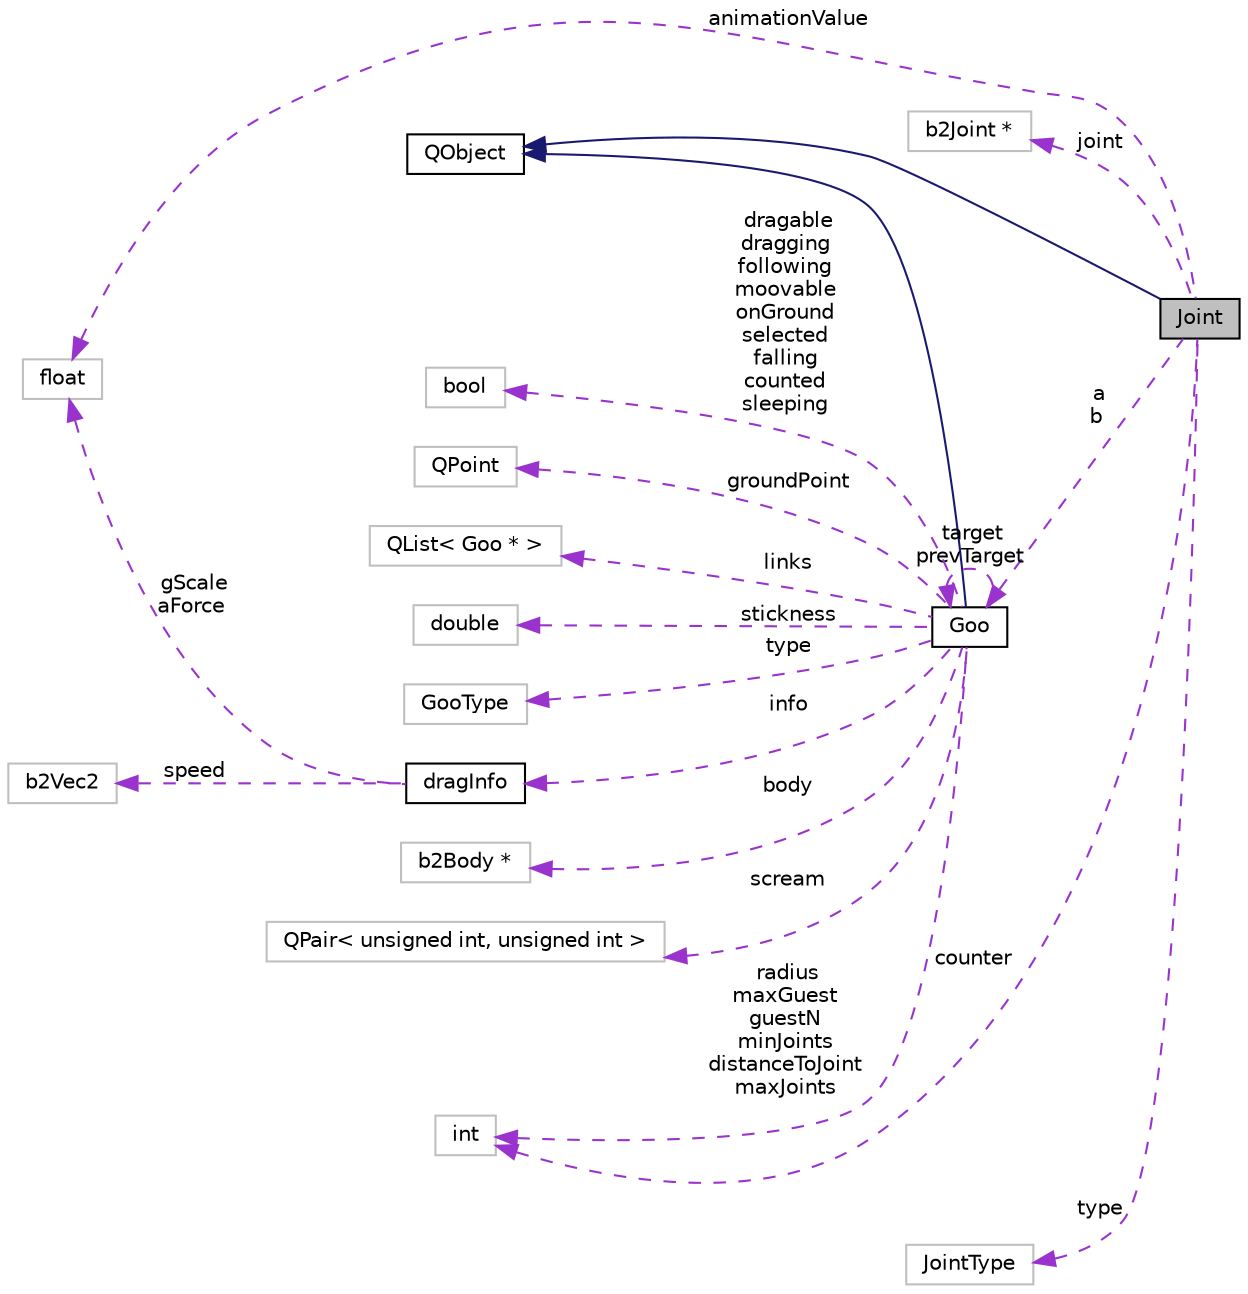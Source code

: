 digraph G
{
  edge [fontname="Helvetica",fontsize="10",labelfontname="Helvetica",labelfontsize="10"];
  node [fontname="Helvetica",fontsize="10",shape=record];
  rankdir="LR";
  Node1 [label="Joint",height=0.2,width=0.4,color="black", fillcolor="grey75", style="filled" fontcolor="black"];
  Node2 -> Node1 [dir="back",color="midnightblue",fontsize="10",style="solid",fontname="Helvetica"];
  Node2 [label="QObject",height=0.2,width=0.4,color="black", fillcolor="white", style="filled",URL="$classQObject.html"];
  Node3 -> Node1 [dir="back",color="darkorchid3",fontsize="10",style="dashed",label=" joint" ,fontname="Helvetica"];
  Node3 [label="b2Joint *",height=0.2,width=0.4,color="grey75", fillcolor="white", style="filled"];
  Node4 -> Node1 [dir="back",color="darkorchid3",fontsize="10",style="dashed",label=" a\nb" ,fontname="Helvetica"];
  Node4 [label="Goo",height=0.2,width=0.4,color="black", fillcolor="white", style="filled",URL="$classGoo.html"];
  Node2 -> Node4 [dir="back",color="midnightblue",fontsize="10",style="solid",fontname="Helvetica"];
  Node5 -> Node4 [dir="back",color="darkorchid3",fontsize="10",style="dashed",label=" links" ,fontname="Helvetica"];
  Node5 [label="QList\< Goo * \>",height=0.2,width=0.4,color="grey75", fillcolor="white", style="filled"];
  Node6 -> Node4 [dir="back",color="darkorchid3",fontsize="10",style="dashed",label=" stickness" ,fontname="Helvetica"];
  Node6 [label="double",height=0.2,width=0.4,color="grey75", fillcolor="white", style="filled"];
  Node4 -> Node4 [dir="back",color="darkorchid3",fontsize="10",style="dashed",label=" target\nprevTarget" ,fontname="Helvetica"];
  Node7 -> Node4 [dir="back",color="darkorchid3",fontsize="10",style="dashed",label=" type" ,fontname="Helvetica"];
  Node7 [label="GooType",height=0.2,width=0.4,color="grey75", fillcolor="white", style="filled"];
  Node8 -> Node4 [dir="back",color="darkorchid3",fontsize="10",style="dashed",label=" info" ,fontname="Helvetica"];
  Node8 [label="dragInfo",height=0.2,width=0.4,color="black", fillcolor="white", style="filled",URL="$structdragInfo.html"];
  Node9 -> Node8 [dir="back",color="darkorchid3",fontsize="10",style="dashed",label=" speed" ,fontname="Helvetica"];
  Node9 [label="b2Vec2",height=0.2,width=0.4,color="grey75", fillcolor="white", style="filled"];
  Node10 -> Node8 [dir="back",color="darkorchid3",fontsize="10",style="dashed",label=" gScale\naForce" ,fontname="Helvetica"];
  Node10 [label="float",height=0.2,width=0.4,color="grey75", fillcolor="white", style="filled"];
  Node11 -> Node4 [dir="back",color="darkorchid3",fontsize="10",style="dashed",label=" body" ,fontname="Helvetica"];
  Node11 [label="b2Body *",height=0.2,width=0.4,color="grey75", fillcolor="white", style="filled"];
  Node12 -> Node4 [dir="back",color="darkorchid3",fontsize="10",style="dashed",label=" scream" ,fontname="Helvetica"];
  Node12 [label="QPair\< unsigned int, unsigned int \>",height=0.2,width=0.4,color="grey75", fillcolor="white", style="filled"];
  Node13 -> Node4 [dir="back",color="darkorchid3",fontsize="10",style="dashed",label=" radius\nmaxGuest\nguestN\nminJoints\ndistanceToJoint\nmaxJoints" ,fontname="Helvetica"];
  Node13 [label="int",height=0.2,width=0.4,color="grey75", fillcolor="white", style="filled"];
  Node14 -> Node4 [dir="back",color="darkorchid3",fontsize="10",style="dashed",label=" dragable\ndragging\nfollowing\nmoovable\nonGround\nselected\nfalling\ncounted\nsleeping" ,fontname="Helvetica"];
  Node14 [label="bool",height=0.2,width=0.4,color="grey75", fillcolor="white", style="filled"];
  Node15 -> Node4 [dir="back",color="darkorchid3",fontsize="10",style="dashed",label=" groundPoint" ,fontname="Helvetica"];
  Node15 [label="QPoint",height=0.2,width=0.4,color="grey75", fillcolor="white", style="filled"];
  Node10 -> Node1 [dir="back",color="darkorchid3",fontsize="10",style="dashed",label=" animationValue" ,fontname="Helvetica"];
  Node13 -> Node1 [dir="back",color="darkorchid3",fontsize="10",style="dashed",label=" counter" ,fontname="Helvetica"];
  Node16 -> Node1 [dir="back",color="darkorchid3",fontsize="10",style="dashed",label=" type" ,fontname="Helvetica"];
  Node16 [label="JointType",height=0.2,width=0.4,color="grey75", fillcolor="white", style="filled"];
}
